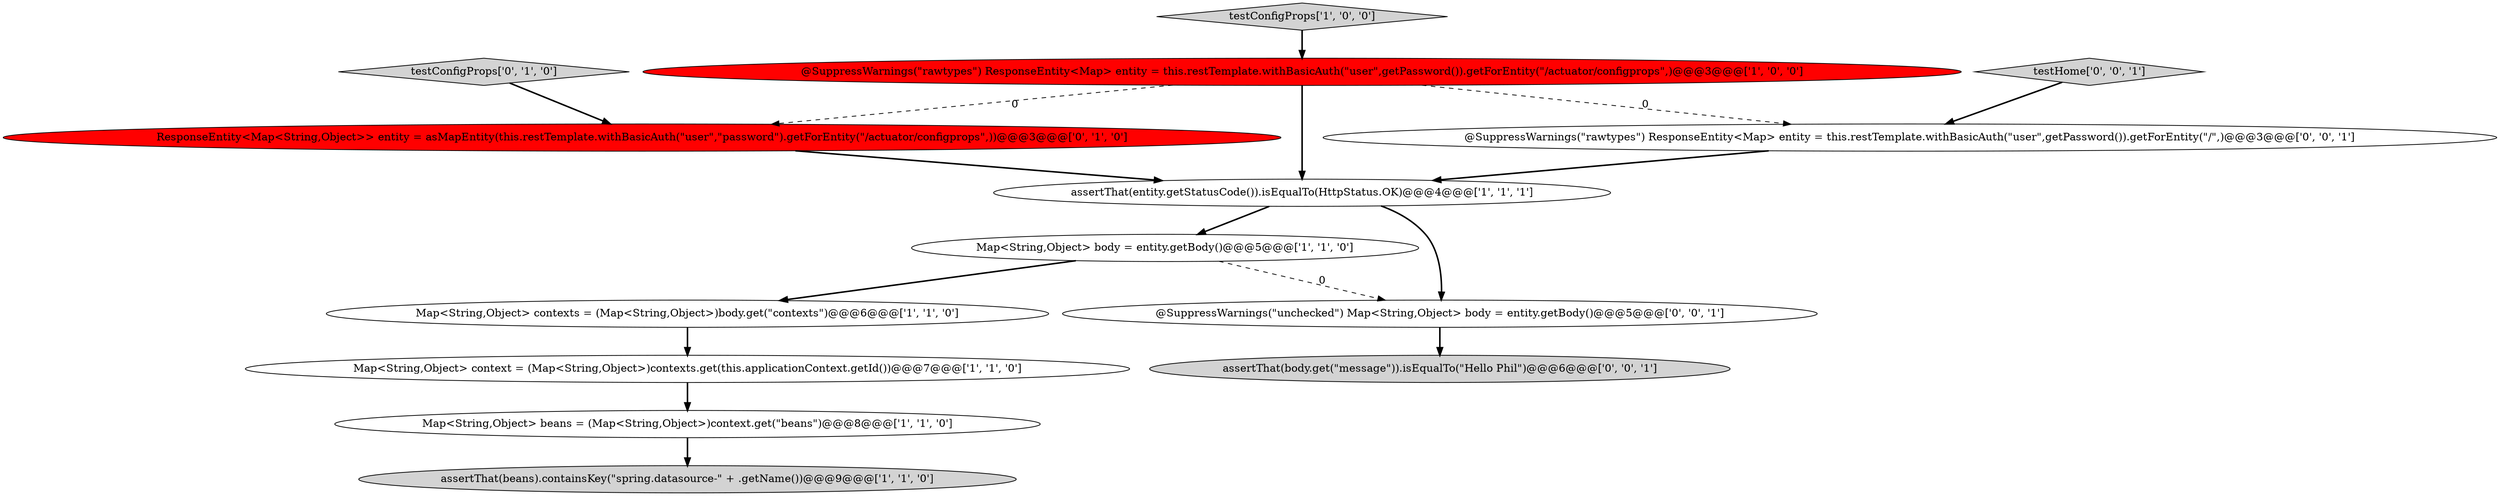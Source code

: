 digraph {
3 [style = filled, label = "Map<String,Object> body = entity.getBody()@@@5@@@['1', '1', '0']", fillcolor = white, shape = ellipse image = "AAA0AAABBB1BBB"];
4 [style = filled, label = "assertThat(beans).containsKey(\"spring.datasource-\" + .getName())@@@9@@@['1', '1', '0']", fillcolor = lightgray, shape = ellipse image = "AAA0AAABBB1BBB"];
6 [style = filled, label = "assertThat(entity.getStatusCode()).isEqualTo(HttpStatus.OK)@@@4@@@['1', '1', '1']", fillcolor = white, shape = ellipse image = "AAA0AAABBB1BBB"];
8 [style = filled, label = "testConfigProps['0', '1', '0']", fillcolor = lightgray, shape = diamond image = "AAA0AAABBB2BBB"];
7 [style = filled, label = "Map<String,Object> contexts = (Map<String,Object>)body.get(\"contexts\")@@@6@@@['1', '1', '0']", fillcolor = white, shape = ellipse image = "AAA0AAABBB1BBB"];
11 [style = filled, label = "testHome['0', '0', '1']", fillcolor = lightgray, shape = diamond image = "AAA0AAABBB3BBB"];
1 [style = filled, label = "testConfigProps['1', '0', '0']", fillcolor = lightgray, shape = diamond image = "AAA0AAABBB1BBB"];
9 [style = filled, label = "ResponseEntity<Map<String,Object>> entity = asMapEntity(this.restTemplate.withBasicAuth(\"user\",\"password\").getForEntity(\"/actuator/configprops\",))@@@3@@@['0', '1', '0']", fillcolor = red, shape = ellipse image = "AAA1AAABBB2BBB"];
10 [style = filled, label = "@SuppressWarnings(\"rawtypes\") ResponseEntity<Map> entity = this.restTemplate.withBasicAuth(\"user\",getPassword()).getForEntity(\"/\",)@@@3@@@['0', '0', '1']", fillcolor = white, shape = ellipse image = "AAA0AAABBB3BBB"];
12 [style = filled, label = "@SuppressWarnings(\"unchecked\") Map<String,Object> body = entity.getBody()@@@5@@@['0', '0', '1']", fillcolor = white, shape = ellipse image = "AAA0AAABBB3BBB"];
13 [style = filled, label = "assertThat(body.get(\"message\")).isEqualTo(\"Hello Phil\")@@@6@@@['0', '0', '1']", fillcolor = lightgray, shape = ellipse image = "AAA0AAABBB3BBB"];
0 [style = filled, label = "Map<String,Object> beans = (Map<String,Object>)context.get(\"beans\")@@@8@@@['1', '1', '0']", fillcolor = white, shape = ellipse image = "AAA0AAABBB1BBB"];
5 [style = filled, label = "Map<String,Object> context = (Map<String,Object>)contexts.get(this.applicationContext.getId())@@@7@@@['1', '1', '0']", fillcolor = white, shape = ellipse image = "AAA0AAABBB1BBB"];
2 [style = filled, label = "@SuppressWarnings(\"rawtypes\") ResponseEntity<Map> entity = this.restTemplate.withBasicAuth(\"user\",getPassword()).getForEntity(\"/actuator/configprops\",)@@@3@@@['1', '0', '0']", fillcolor = red, shape = ellipse image = "AAA1AAABBB1BBB"];
6->3 [style = bold, label=""];
12->13 [style = bold, label=""];
7->5 [style = bold, label=""];
1->2 [style = bold, label=""];
3->12 [style = dashed, label="0"];
5->0 [style = bold, label=""];
3->7 [style = bold, label=""];
0->4 [style = bold, label=""];
11->10 [style = bold, label=""];
2->9 [style = dashed, label="0"];
2->6 [style = bold, label=""];
10->6 [style = bold, label=""];
2->10 [style = dashed, label="0"];
9->6 [style = bold, label=""];
8->9 [style = bold, label=""];
6->12 [style = bold, label=""];
}
